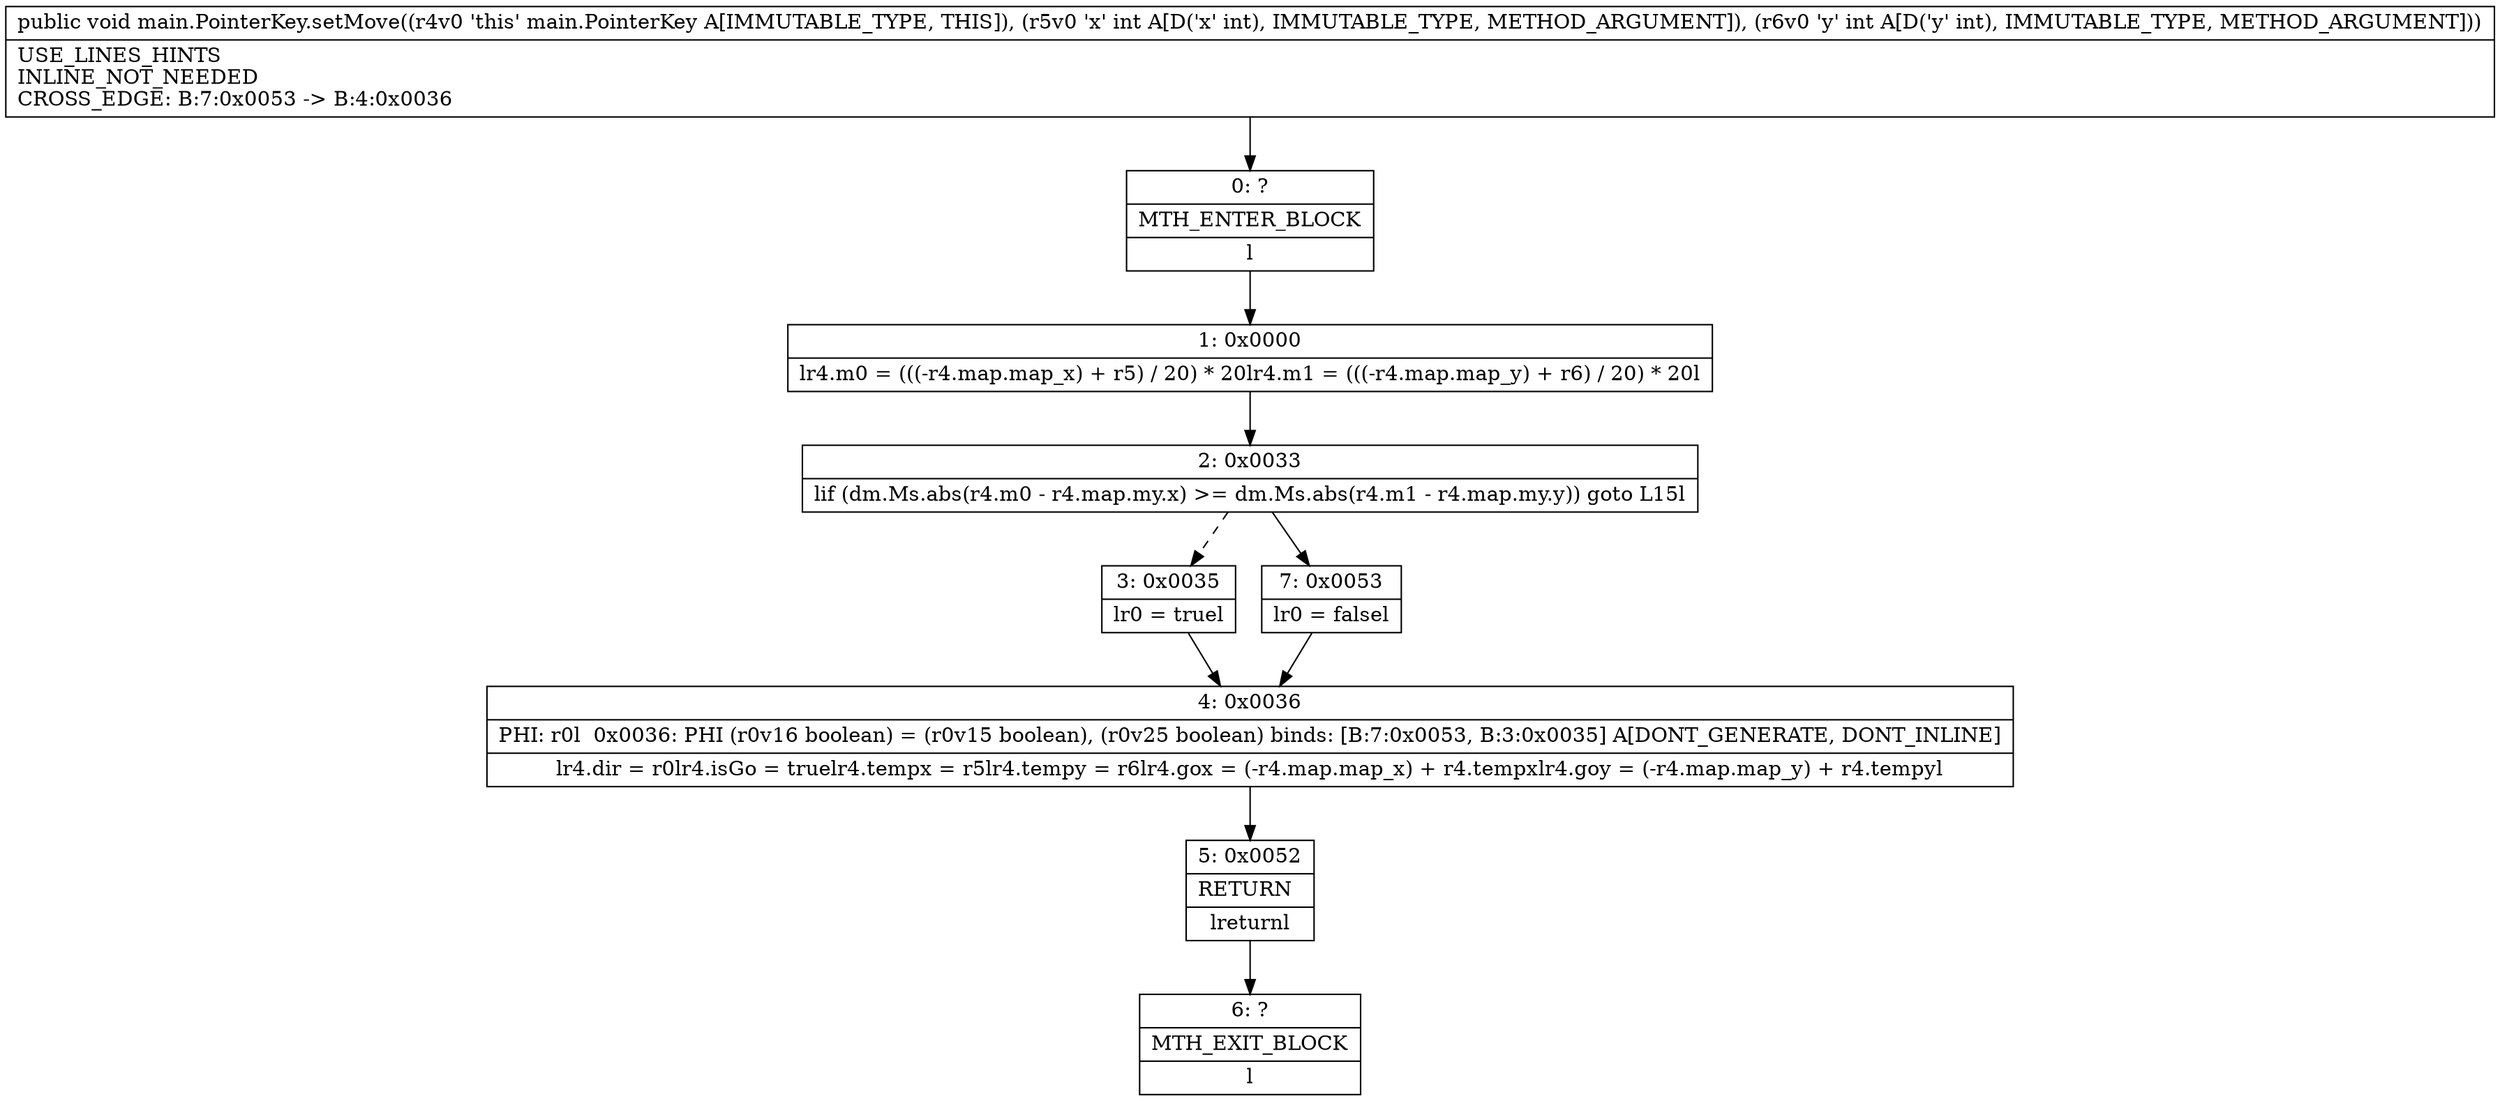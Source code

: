 digraph "CFG formain.PointerKey.setMove(II)V" {
Node_0 [shape=record,label="{0\:\ ?|MTH_ENTER_BLOCK\l|l}"];
Node_1 [shape=record,label="{1\:\ 0x0000|lr4.m0 = (((\-r4.map.map_x) + r5) \/ 20) * 20lr4.m1 = (((\-r4.map.map_y) + r6) \/ 20) * 20l}"];
Node_2 [shape=record,label="{2\:\ 0x0033|lif (dm.Ms.abs(r4.m0 \- r4.map.my.x) \>= dm.Ms.abs(r4.m1 \- r4.map.my.y)) goto L15l}"];
Node_3 [shape=record,label="{3\:\ 0x0035|lr0 = truel}"];
Node_4 [shape=record,label="{4\:\ 0x0036|PHI: r0l  0x0036: PHI (r0v16 boolean) = (r0v15 boolean), (r0v25 boolean) binds: [B:7:0x0053, B:3:0x0035] A[DONT_GENERATE, DONT_INLINE]\l|lr4.dir = r0lr4.isGo = truelr4.tempx = r5lr4.tempy = r6lr4.gox = (\-r4.map.map_x) + r4.tempxlr4.goy = (\-r4.map.map_y) + r4.tempyl}"];
Node_5 [shape=record,label="{5\:\ 0x0052|RETURN\l|lreturnl}"];
Node_6 [shape=record,label="{6\:\ ?|MTH_EXIT_BLOCK\l|l}"];
Node_7 [shape=record,label="{7\:\ 0x0053|lr0 = falsel}"];
MethodNode[shape=record,label="{public void main.PointerKey.setMove((r4v0 'this' main.PointerKey A[IMMUTABLE_TYPE, THIS]), (r5v0 'x' int A[D('x' int), IMMUTABLE_TYPE, METHOD_ARGUMENT]), (r6v0 'y' int A[D('y' int), IMMUTABLE_TYPE, METHOD_ARGUMENT]))  | USE_LINES_HINTS\lINLINE_NOT_NEEDED\lCROSS_EDGE: B:7:0x0053 \-\> B:4:0x0036\l}"];
MethodNode -> Node_0;
Node_0 -> Node_1;
Node_1 -> Node_2;
Node_2 -> Node_3[style=dashed];
Node_2 -> Node_7;
Node_3 -> Node_4;
Node_4 -> Node_5;
Node_5 -> Node_6;
Node_7 -> Node_4;
}


